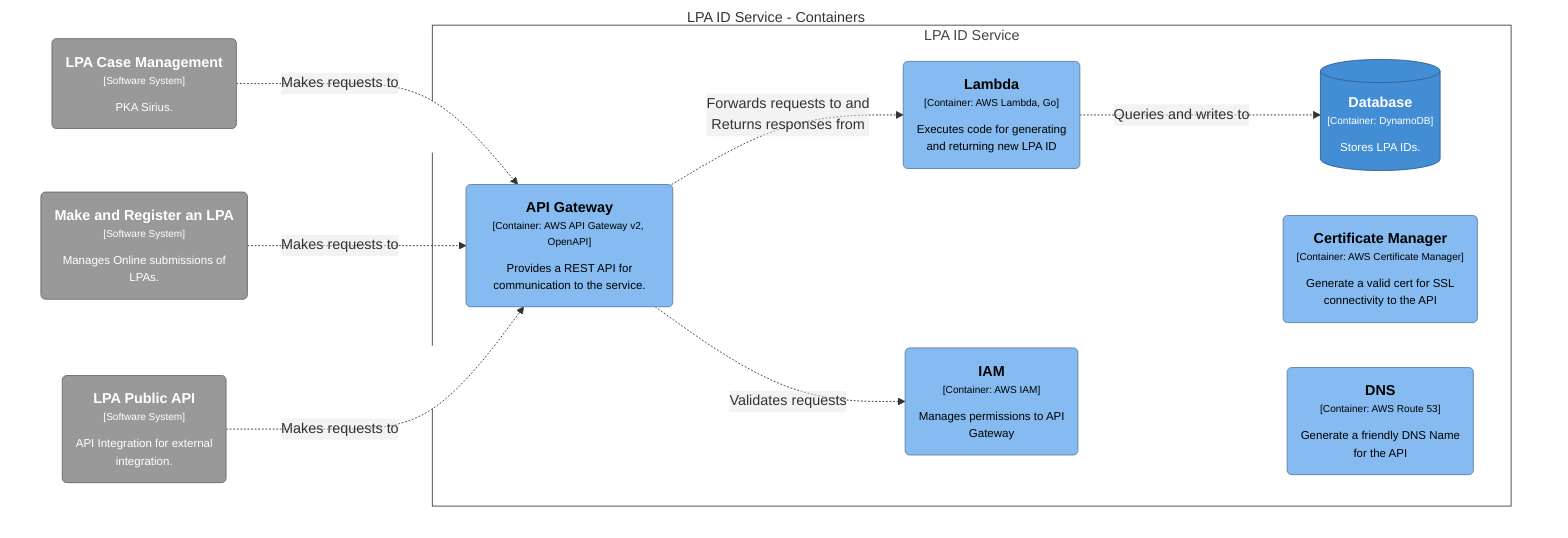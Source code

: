 graph TB
  linkStyle default fill:#ffffff

  subgraph diagram [LPA ID Service - Containers]
    style diagram fill:#ffffff,stroke:#ffffff

    4("<div style='font-weight: bold'>LPA Case Management</div><div style='font-size: 70%; margin-top: 0px'>[Software System]</div><div style='font-size: 80%; margin-top:10px'>PKA Sirius.</div>")
    style 4 fill:#999999,stroke:#6b6b6b,color:#ffffff
    5("<div style='font-weight: bold'>Make and Register an LPA</div><div style='font-size: 70%; margin-top: 0px'>[Software System]</div><div style='font-size: 80%; margin-top:10px'>Manages Online submissions of<br />LPAs.</div>")
    style 5 fill:#999999,stroke:#6b6b6b,color:#ffffff
    6("<div style='font-weight: bold'>LPA Public API</div><div style='font-size: 70%; margin-top: 0px'>[Software System]</div><div style='font-size: 80%; margin-top:10px'>API Integration for external<br />integration.</div>")
    style 6 fill:#999999,stroke:#6b6b6b,color:#ffffff

    subgraph 7 [LPA ID Service]
      style 7 fill:#ffffff,stroke:#444444,color:#444444

      11("<div style='font-weight: bold'>IAM</div><div style='font-size: 70%; margin-top: 0px'>[Container: AWS IAM]</div><div style='font-size: 80%; margin-top:10px'>Manages permissions to API<br />Gateway</div>")
      style 11 fill:#85bbf0,stroke:#5d82a8,color:#000000
      12("<div style='font-weight: bold'>Certificate Manager</div><div style='font-size: 70%; margin-top: 0px'>[Container: AWS Certificate Manager]</div><div style='font-size: 80%; margin-top:10px'>Generate a valid cert for SSL<br />connectivity to the API</div>")
      style 12 fill:#85bbf0,stroke:#5d82a8,color:#000000
      13("<div style='font-weight: bold'>DNS</div><div style='font-size: 70%; margin-top: 0px'>[Container: AWS Route 53]</div><div style='font-size: 80%; margin-top:10px'>Generate a friendly DNS Name<br />for the API</div>")
      style 13 fill:#85bbf0,stroke:#5d82a8,color:#000000
      14("<div style='font-weight: bold'>API Gateway</div><div style='font-size: 70%; margin-top: 0px'>[Container: AWS API Gateway v2, OpenAPI]</div><div style='font-size: 80%; margin-top:10px'>Provides a REST API for<br />communication to the service.</div>")
      style 14 fill:#85bbf0,stroke:#5d82a8,color:#000000
      8[("<div style='font-weight: bold'>Database</div><div style='font-size: 70%; margin-top: 0px'>[Container: DynamoDB]</div><div style='font-size: 80%; margin-top:10px'>Stores LPA IDs.</div>")]
      style 8 fill:#438dd5,stroke:#2e6295,color:#ffffff
      9("<div style='font-weight: bold'>Lambda</div><div style='font-size: 70%; margin-top: 0px'>[Container: AWS Lambda, Go]</div><div style='font-size: 80%; margin-top:10px'>Executes code for generating<br />and returning new LPA ID</div>")
      style 9 fill:#85bbf0,stroke:#5d82a8,color:#000000
    end

    9-. "<div>Queries and writes to</div><div style='font-size: 70%'></div>" .->8
    14-. "<div>Forwards requests to and<br />Returns responses from</div><div style='font-size: 70%'></div>" .->9
    14-. "<div>Validates requests</div><div style='font-size: 70%'></div>" .->11
    4-. "<div>Makes requests to</div><div style='font-size: 70%'></div>" .->14
    5-. "<div>Makes requests to</div><div style='font-size: 70%'></div>" .->14
    6-. "<div>Makes requests to</div><div style='font-size: 70%'></div>" .->14
  end